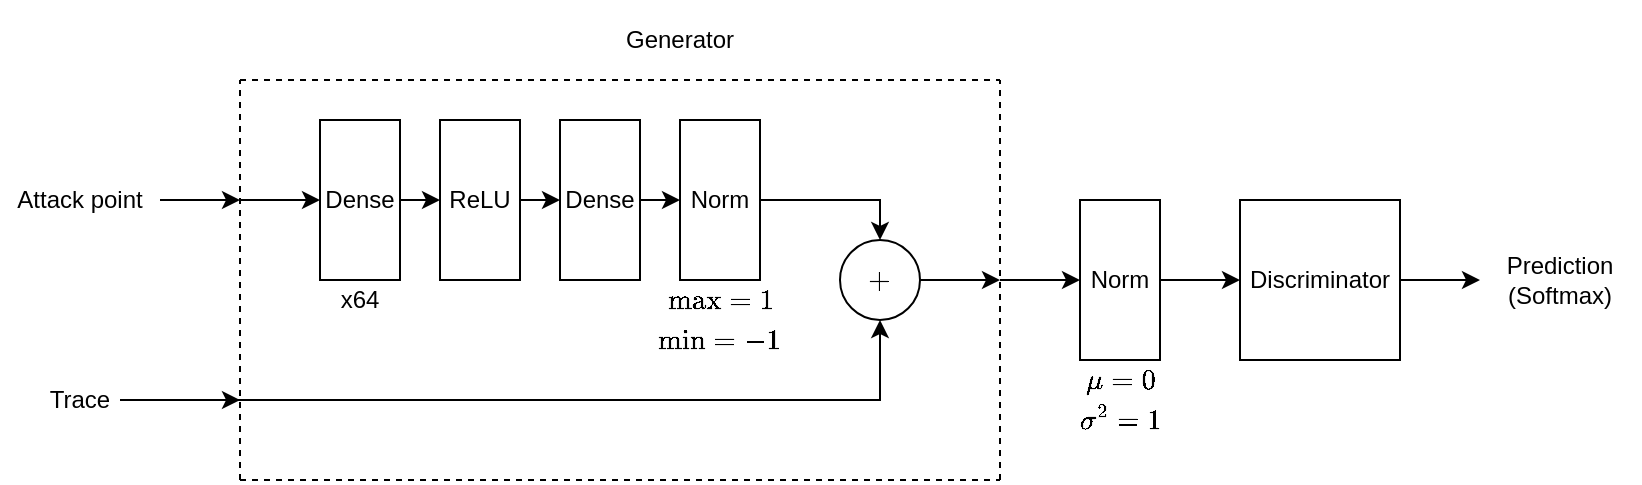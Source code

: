 <mxfile version="16.4.5" type="device"><diagram id="1cE9sgy44pvK4Kxqh7rR" name="Page-1"><mxGraphModel dx="2272" dy="727" grid="1" gridSize="10" guides="1" tooltips="1" connect="1" arrows="1" fold="1" page="1" pageScale="1" pageWidth="850" pageHeight="1100" math="1" shadow="0"><root><mxCell id="0"/><mxCell id="1" parent="0"/><mxCell id="XdFX4buFfyT47oLjuNTR-1" value="Discriminator" style="whiteSpace=wrap;html=1;aspect=fixed;" parent="1" vertex="1"><mxGeometry x="520" y="140" width="80" height="80" as="geometry"/></mxCell><mxCell id="XdFX4buFfyT47oLjuNTR-5" value="Norm" style="rounded=0;whiteSpace=wrap;html=1;" parent="1" vertex="1"><mxGeometry x="440" y="140" width="40" height="80" as="geometry"/></mxCell><mxCell id="XdFX4buFfyT47oLjuNTR-6" value="$$\mu=0$$" style="text;html=1;strokeColor=none;fillColor=none;align=center;verticalAlign=middle;whiteSpace=wrap;rounded=0;" parent="1" vertex="1"><mxGeometry x="440" y="220" width="40" height="20" as="geometry"/></mxCell><mxCell id="XdFX4buFfyT47oLjuNTR-7" value="$$\sigma^2 = 1$$" style="text;html=1;strokeColor=none;fillColor=none;align=center;verticalAlign=middle;whiteSpace=wrap;rounded=0;" parent="1" vertex="1"><mxGeometry x="440" y="240" width="40" height="20" as="geometry"/></mxCell><mxCell id="XdFX4buFfyT47oLjuNTR-8" value="" style="endArrow=classic;html=1;rounded=0;exitX=1;exitY=0.5;exitDx=0;exitDy=0;entryX=0;entryY=0.5;entryDx=0;entryDy=0;" parent="1" source="XdFX4buFfyT47oLjuNTR-5" target="XdFX4buFfyT47oLjuNTR-1" edge="1"><mxGeometry width="50" height="50" relative="1" as="geometry"><mxPoint x="550" y="320" as="sourcePoint"/><mxPoint x="600" y="270" as="targetPoint"/></mxGeometry></mxCell><mxCell id="XdFX4buFfyT47oLjuNTR-10" value="" style="endArrow=classic;html=1;rounded=0;exitX=1;exitY=0.5;exitDx=0;exitDy=0;" parent="1" source="XdFX4buFfyT47oLjuNTR-1" edge="1"><mxGeometry width="50" height="50" relative="1" as="geometry"><mxPoint x="660" y="210" as="sourcePoint"/><mxPoint x="640" y="180" as="targetPoint"/></mxGeometry></mxCell><mxCell id="XdFX4buFfyT47oLjuNTR-11" value="Prediction (Softmax)" style="text;html=1;strokeColor=none;fillColor=none;align=center;verticalAlign=middle;whiteSpace=wrap;rounded=0;" parent="1" vertex="1"><mxGeometry x="640" y="160" width="80" height="40" as="geometry"/></mxCell><mxCell id="XdFX4buFfyT47oLjuNTR-12" value="" style="endArrow=classic;html=1;rounded=0;entryX=0;entryY=0.5;entryDx=0;entryDy=0;" parent="1" target="XdFX4buFfyT47oLjuNTR-5" edge="1"><mxGeometry width="50" height="50" relative="1" as="geometry"><mxPoint x="400" y="180" as="sourcePoint"/><mxPoint x="340" y="160" as="targetPoint"/></mxGeometry></mxCell><mxCell id="XdFX4buFfyT47oLjuNTR-17" value="" style="endArrow=classic;html=1;rounded=0;entryX=0;entryY=0.25;entryDx=0;entryDy=0;" parent="1" edge="1"><mxGeometry width="50" height="50" relative="1" as="geometry"><mxPoint x="-20" y="140" as="sourcePoint"/><mxPoint x="20" y="140" as="targetPoint"/></mxGeometry></mxCell><mxCell id="XdFX4buFfyT47oLjuNTR-18" value="" style="endArrow=classic;html=1;rounded=0;entryX=0;entryY=0.75;entryDx=0;entryDy=0;" parent="1" edge="1"><mxGeometry width="50" height="50" relative="1" as="geometry"><mxPoint x="-20" y="240" as="sourcePoint"/><mxPoint x="20" y="240" as="targetPoint"/></mxGeometry></mxCell><mxCell id="XdFX4buFfyT47oLjuNTR-19" value="Trace" style="text;html=1;strokeColor=none;fillColor=none;align=center;verticalAlign=middle;whiteSpace=wrap;rounded=0;dashed=1;" parent="1" vertex="1"><mxGeometry x="-100" y="220" width="80" height="40" as="geometry"/></mxCell><mxCell id="XdFX4buFfyT47oLjuNTR-20" value="Attack point" style="text;html=1;strokeColor=none;fillColor=none;align=center;verticalAlign=middle;whiteSpace=wrap;rounded=0;dashed=1;" parent="1" vertex="1"><mxGeometry x="-100" y="120" width="80" height="40" as="geometry"/></mxCell><mxCell id="XdFX4buFfyT47oLjuNTR-21" value="Generator" style="text;html=1;strokeColor=none;fillColor=none;align=center;verticalAlign=middle;whiteSpace=wrap;rounded=0;dashed=1;" parent="1" vertex="1"><mxGeometry x="200" y="40" width="80" height="40" as="geometry"/></mxCell><mxCell id="XdFX4buFfyT47oLjuNTR-24" value="$$+$$" style="ellipse;whiteSpace=wrap;html=1;aspect=fixed;fillColor=default;" parent="1" vertex="1"><mxGeometry x="320" y="160" width="40" height="40" as="geometry"/></mxCell><mxCell id="XdFX4buFfyT47oLjuNTR-27" value="" style="endArrow=classic;html=1;rounded=0;exitX=1;exitY=0.5;exitDx=0;exitDy=0;entryX=1;entryY=0.5;entryDx=0;entryDy=0;" parent="1" source="XdFX4buFfyT47oLjuNTR-24" edge="1"><mxGeometry width="50" height="50" relative="1" as="geometry"><mxPoint x="490" y="340" as="sourcePoint"/><mxPoint x="400" y="180.0" as="targetPoint"/></mxGeometry></mxCell><mxCell id="XdFX4buFfyT47oLjuNTR-29" value="Dense" style="rounded=0;whiteSpace=wrap;html=1;fillColor=default;" parent="1" vertex="1"><mxGeometry x="60" y="100" width="40" height="80" as="geometry"/></mxCell><mxCell id="XdFX4buFfyT47oLjuNTR-31" value="x64" style="text;html=1;strokeColor=none;fillColor=none;align=center;verticalAlign=middle;whiteSpace=wrap;rounded=0;" parent="1" vertex="1"><mxGeometry x="60" y="180" width="40" height="20" as="geometry"/></mxCell><mxCell id="XdFX4buFfyT47oLjuNTR-32" value="" style="endArrow=classic;html=1;rounded=0;entryX=0;entryY=0.5;entryDx=0;entryDy=0;" parent="1" target="XdFX4buFfyT47oLjuNTR-29" edge="1"><mxGeometry width="50" height="50" relative="1" as="geometry"><mxPoint x="20" y="140" as="sourcePoint"/><mxPoint x="-30" y="10" as="targetPoint"/></mxGeometry></mxCell><mxCell id="A1mP7yb2haTqGjXk_MCH-1" value="ReLU" style="rounded=0;whiteSpace=wrap;html=1;fillColor=default;" parent="1" vertex="1"><mxGeometry x="120" y="100" width="40" height="80" as="geometry"/></mxCell><mxCell id="A1mP7yb2haTqGjXk_MCH-2" value="Dense" style="rounded=0;whiteSpace=wrap;html=1;fillColor=default;" parent="1" vertex="1"><mxGeometry x="180" y="100" width="40" height="80" as="geometry"/></mxCell><mxCell id="A1mP7yb2haTqGjXk_MCH-4" value="Norm" style="rounded=0;whiteSpace=wrap;html=1;fillColor=default;" parent="1" vertex="1"><mxGeometry x="240" y="100" width="40" height="80" as="geometry"/></mxCell><mxCell id="A1mP7yb2haTqGjXk_MCH-5" value="$$\text{max}=1$$" style="text;html=1;strokeColor=none;fillColor=none;align=center;verticalAlign=middle;whiteSpace=wrap;rounded=0;" parent="1" vertex="1"><mxGeometry x="240" y="180" width="40" height="20" as="geometry"/></mxCell><mxCell id="A1mP7yb2haTqGjXk_MCH-6" value="$$\text{min}=-1$$" style="text;html=1;strokeColor=none;fillColor=none;align=center;verticalAlign=middle;whiteSpace=wrap;rounded=0;" parent="1" vertex="1"><mxGeometry x="240" y="200" width="40" height="20" as="geometry"/></mxCell><mxCell id="A1mP7yb2haTqGjXk_MCH-7" value="" style="endArrow=classic;html=1;rounded=0;exitX=1;exitY=0.5;exitDx=0;exitDy=0;entryX=0.5;entryY=0;entryDx=0;entryDy=0;" parent="1" source="A1mP7yb2haTqGjXk_MCH-4" target="XdFX4buFfyT47oLjuNTR-24" edge="1"><mxGeometry width="50" height="50" relative="1" as="geometry"><mxPoint x="390" y="340" as="sourcePoint"/><mxPoint x="440" y="290" as="targetPoint"/><Array as="points"><mxPoint x="340" y="140"/></Array></mxGeometry></mxCell><mxCell id="A1mP7yb2haTqGjXk_MCH-8" value="" style="endArrow=classic;html=1;rounded=0;entryX=0;entryY=0.5;entryDx=0;entryDy=0;exitX=1;exitY=0.5;exitDx=0;exitDy=0;" parent="1" target="A1mP7yb2haTqGjXk_MCH-4" edge="1"><mxGeometry width="50" height="50" relative="1" as="geometry"><mxPoint x="220" y="140" as="sourcePoint"/><mxPoint x="140" y="260" as="targetPoint"/></mxGeometry></mxCell><mxCell id="A1mP7yb2haTqGjXk_MCH-10" value="" style="endArrow=classic;html=1;rounded=0;entryX=0;entryY=0.5;entryDx=0;entryDy=0;exitX=1;exitY=0.5;exitDx=0;exitDy=0;" parent="1" source="A1mP7yb2haTqGjXk_MCH-1" target="A1mP7yb2haTqGjXk_MCH-2" edge="1"><mxGeometry width="50" height="50" relative="1" as="geometry"><mxPoint x="140" y="340" as="sourcePoint"/><mxPoint x="190" y="290" as="targetPoint"/></mxGeometry></mxCell><mxCell id="A1mP7yb2haTqGjXk_MCH-11" value="" style="endArrow=classic;html=1;rounded=0;entryX=0;entryY=0.5;entryDx=0;entryDy=0;exitX=1;exitY=0.5;exitDx=0;exitDy=0;" parent="1" source="XdFX4buFfyT47oLjuNTR-29" target="A1mP7yb2haTqGjXk_MCH-1" edge="1"><mxGeometry width="50" height="50" relative="1" as="geometry"><mxPoint x="100" y="290" as="sourcePoint"/><mxPoint x="150" y="240" as="targetPoint"/></mxGeometry></mxCell><mxCell id="A1mP7yb2haTqGjXk_MCH-12" value="" style="endArrow=classic;html=1;rounded=0;entryX=0.5;entryY=1;entryDx=0;entryDy=0;" parent="1" target="XdFX4buFfyT47oLjuNTR-24" edge="1"><mxGeometry width="50" height="50" relative="1" as="geometry"><mxPoint x="-40" y="240" as="sourcePoint"/><mxPoint x="100" y="310" as="targetPoint"/><Array as="points"><mxPoint x="340" y="240"/></Array></mxGeometry></mxCell><mxCell id="A1mP7yb2haTqGjXk_MCH-13" value="" style="endArrow=none;dashed=1;html=1;rounded=0;" parent="1" edge="1"><mxGeometry width="50" height="50" relative="1" as="geometry"><mxPoint x="400" y="280" as="sourcePoint"/><mxPoint x="400" y="80" as="targetPoint"/></mxGeometry></mxCell><mxCell id="A1mP7yb2haTqGjXk_MCH-14" value="" style="endArrow=none;dashed=1;html=1;rounded=0;" parent="1" edge="1"><mxGeometry width="50" height="50" relative="1" as="geometry"><mxPoint x="20" y="280" as="sourcePoint"/><mxPoint x="400" y="280" as="targetPoint"/></mxGeometry></mxCell><mxCell id="A1mP7yb2haTqGjXk_MCH-15" value="" style="endArrow=none;dashed=1;html=1;rounded=0;" parent="1" edge="1"><mxGeometry width="50" height="50" relative="1" as="geometry"><mxPoint x="20" y="280" as="sourcePoint"/><mxPoint x="20" y="80" as="targetPoint"/></mxGeometry></mxCell><mxCell id="A1mP7yb2haTqGjXk_MCH-16" value="" style="endArrow=none;dashed=1;html=1;rounded=0;" parent="1" edge="1"><mxGeometry width="50" height="50" relative="1" as="geometry"><mxPoint x="20" y="80" as="sourcePoint"/><mxPoint x="400" y="80" as="targetPoint"/></mxGeometry></mxCell></root></mxGraphModel></diagram></mxfile>